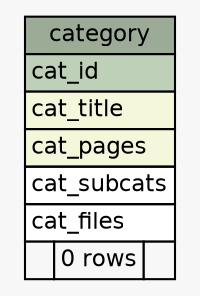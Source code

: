 // dot 2.38.0 on Linux 3.14.35-28.38.amzn1.x86_64
// SchemaSpy rev Unknown
digraph "category" {
  graph [
    rankdir="RL"
    bgcolor="#f7f7f7"
    nodesep="0.18"
    ranksep="0.46"
    fontname="Helvetica"
    fontsize="11"
  ];
  node [
    fontname="Helvetica"
    fontsize="11"
    shape="plaintext"
  ];
  edge [
    arrowsize="0.8"
  ];
  "category" [
    label=<
    <TABLE BORDER="0" CELLBORDER="1" CELLSPACING="0" BGCOLOR="#ffffff">
      <TR><TD COLSPAN="3" BGCOLOR="#9bab96" ALIGN="CENTER">category</TD></TR>
      <TR><TD PORT="cat_id" COLSPAN="3" BGCOLOR="#bed1b8" ALIGN="LEFT">cat_id</TD></TR>
      <TR><TD PORT="cat_title" COLSPAN="3" BGCOLOR="#f4f7da" ALIGN="LEFT">cat_title</TD></TR>
      <TR><TD PORT="cat_pages" COLSPAN="3" BGCOLOR="#f4f7da" ALIGN="LEFT">cat_pages</TD></TR>
      <TR><TD PORT="cat_subcats" COLSPAN="3" ALIGN="LEFT">cat_subcats</TD></TR>
      <TR><TD PORT="cat_files" COLSPAN="3" ALIGN="LEFT">cat_files</TD></TR>
      <TR><TD ALIGN="LEFT" BGCOLOR="#f7f7f7">  </TD><TD ALIGN="RIGHT" BGCOLOR="#f7f7f7">0 rows</TD><TD ALIGN="RIGHT" BGCOLOR="#f7f7f7">  </TD></TR>
    </TABLE>>
    URL="tables/category.html"
    tooltip="category"
  ];
}
